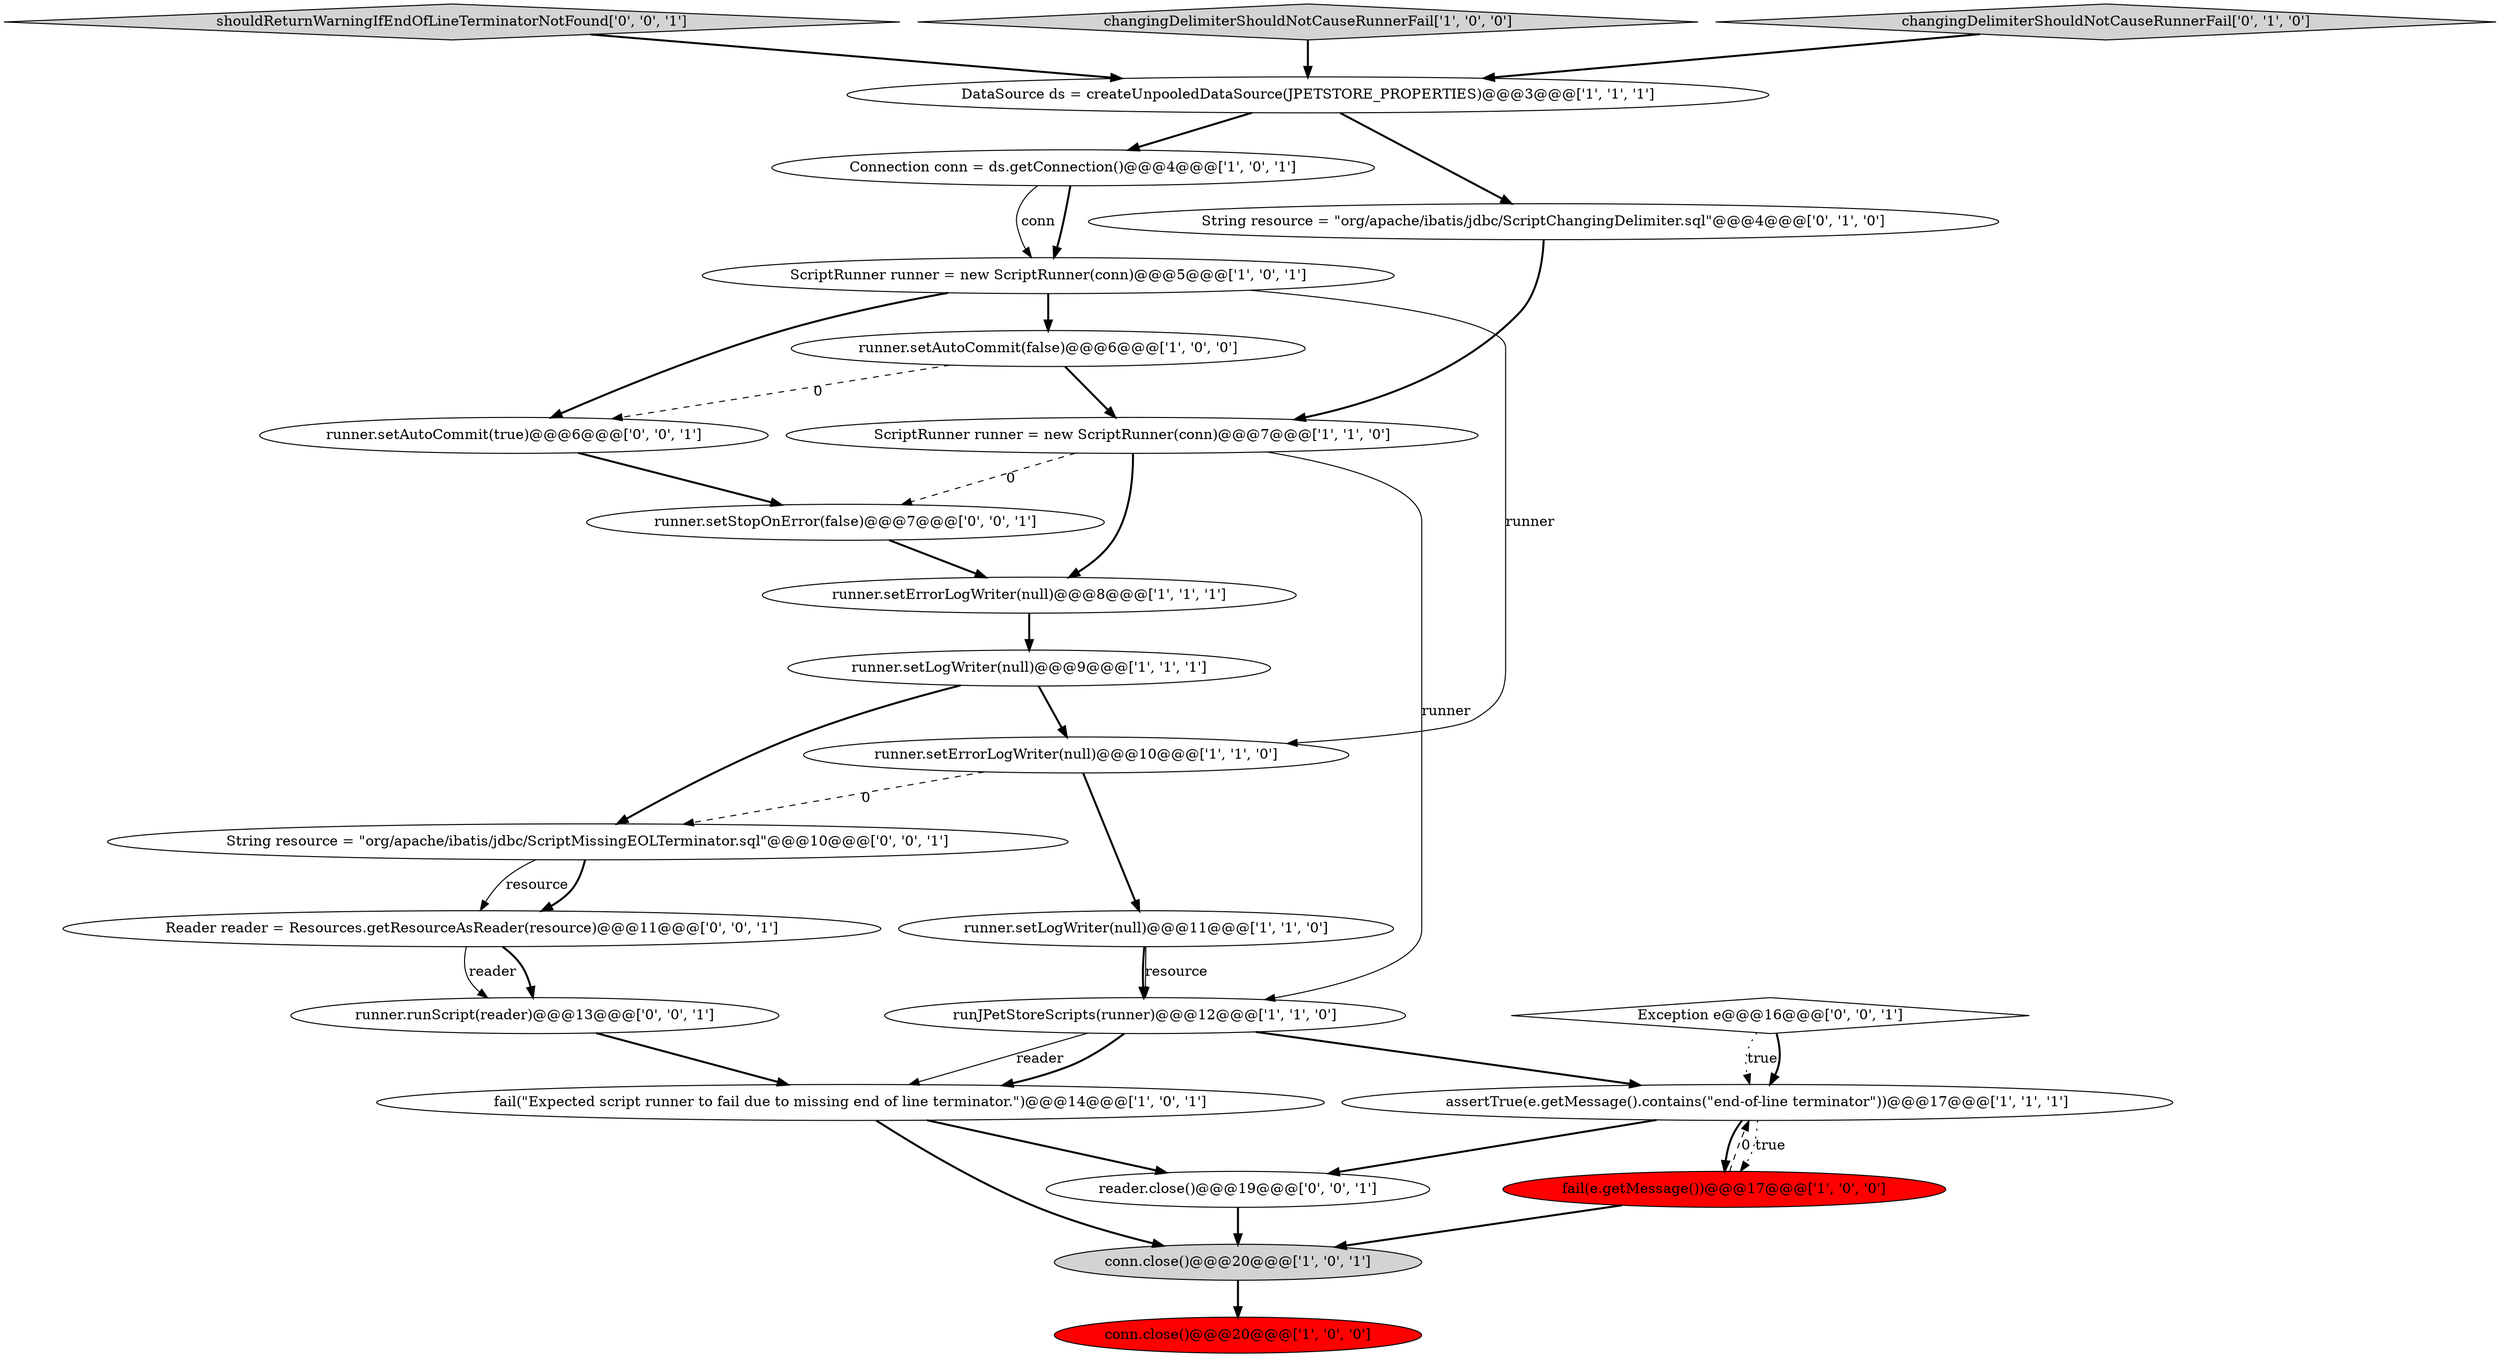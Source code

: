 digraph {
8 [style = filled, label = "runJPetStoreScripts(runner)@@@12@@@['1', '1', '0']", fillcolor = white, shape = ellipse image = "AAA0AAABBB1BBB"];
23 [style = filled, label = "String resource = \"org/apache/ibatis/jdbc/ScriptMissingEOLTerminator.sql\"@@@10@@@['0', '0', '1']", fillcolor = white, shape = ellipse image = "AAA0AAABBB3BBB"];
24 [style = filled, label = "Reader reader = Resources.getResourceAsReader(resource)@@@11@@@['0', '0', '1']", fillcolor = white, shape = ellipse image = "AAA0AAABBB3BBB"];
11 [style = filled, label = "runner.setErrorLogWriter(null)@@@8@@@['1', '1', '1']", fillcolor = white, shape = ellipse image = "AAA0AAABBB1BBB"];
2 [style = filled, label = "fail(\"Expected script runner to fail due to missing end of line terminator.\")@@@14@@@['1', '0', '1']", fillcolor = white, shape = ellipse image = "AAA0AAABBB1BBB"];
10 [style = filled, label = "runner.setLogWriter(null)@@@11@@@['1', '1', '0']", fillcolor = white, shape = ellipse image = "AAA0AAABBB1BBB"];
7 [style = filled, label = "runner.setLogWriter(null)@@@9@@@['1', '1', '1']", fillcolor = white, shape = ellipse image = "AAA0AAABBB1BBB"];
16 [style = filled, label = "String resource = \"org/apache/ibatis/jdbc/ScriptChangingDelimiter.sql\"@@@4@@@['0', '1', '0']", fillcolor = white, shape = ellipse image = "AAA0AAABBB2BBB"];
20 [style = filled, label = "shouldReturnWarningIfEndOfLineTerminatorNotFound['0', '0', '1']", fillcolor = lightgray, shape = diamond image = "AAA0AAABBB3BBB"];
9 [style = filled, label = "changingDelimiterShouldNotCauseRunnerFail['1', '0', '0']", fillcolor = lightgray, shape = diamond image = "AAA0AAABBB1BBB"];
5 [style = filled, label = "Connection conn = ds.getConnection()@@@4@@@['1', '0', '1']", fillcolor = white, shape = ellipse image = "AAA0AAABBB1BBB"];
19 [style = filled, label = "reader.close()@@@19@@@['0', '0', '1']", fillcolor = white, shape = ellipse image = "AAA0AAABBB3BBB"];
4 [style = filled, label = "DataSource ds = createUnpooledDataSource(JPETSTORE_PROPERTIES)@@@3@@@['1', '1', '1']", fillcolor = white, shape = ellipse image = "AAA0AAABBB1BBB"];
12 [style = filled, label = "runner.setErrorLogWriter(null)@@@10@@@['1', '1', '0']", fillcolor = white, shape = ellipse image = "AAA0AAABBB1BBB"];
14 [style = filled, label = "conn.close()@@@20@@@['1', '0', '0']", fillcolor = red, shape = ellipse image = "AAA1AAABBB1BBB"];
25 [style = filled, label = "runner.setStopOnError(false)@@@7@@@['0', '0', '1']", fillcolor = white, shape = ellipse image = "AAA0AAABBB3BBB"];
0 [style = filled, label = "ScriptRunner runner = new ScriptRunner(conn)@@@5@@@['1', '0', '1']", fillcolor = white, shape = ellipse image = "AAA0AAABBB1BBB"];
15 [style = filled, label = "fail(e.getMessage())@@@17@@@['1', '0', '0']", fillcolor = red, shape = ellipse image = "AAA1AAABBB1BBB"];
13 [style = filled, label = "assertTrue(e.getMessage().contains(\"end-of-line terminator\"))@@@17@@@['1', '1', '1']", fillcolor = white, shape = ellipse image = "AAA0AAABBB1BBB"];
18 [style = filled, label = "runner.runScript(reader)@@@13@@@['0', '0', '1']", fillcolor = white, shape = ellipse image = "AAA0AAABBB3BBB"];
1 [style = filled, label = "ScriptRunner runner = new ScriptRunner(conn)@@@7@@@['1', '1', '0']", fillcolor = white, shape = ellipse image = "AAA0AAABBB1BBB"];
17 [style = filled, label = "changingDelimiterShouldNotCauseRunnerFail['0', '1', '0']", fillcolor = lightgray, shape = diamond image = "AAA0AAABBB2BBB"];
22 [style = filled, label = "runner.setAutoCommit(true)@@@6@@@['0', '0', '1']", fillcolor = white, shape = ellipse image = "AAA0AAABBB3BBB"];
3 [style = filled, label = "conn.close()@@@20@@@['1', '0', '1']", fillcolor = lightgray, shape = ellipse image = "AAA0AAABBB1BBB"];
21 [style = filled, label = "Exception e@@@16@@@['0', '0', '1']", fillcolor = white, shape = diamond image = "AAA0AAABBB3BBB"];
6 [style = filled, label = "runner.setAutoCommit(false)@@@6@@@['1', '0', '0']", fillcolor = white, shape = ellipse image = "AAA0AAABBB1BBB"];
22->25 [style = bold, label=""];
2->19 [style = bold, label=""];
8->2 [style = solid, label="reader"];
12->23 [style = dashed, label="0"];
1->8 [style = solid, label="runner"];
0->6 [style = bold, label=""];
7->12 [style = bold, label=""];
9->4 [style = bold, label=""];
2->3 [style = bold, label=""];
3->14 [style = bold, label=""];
10->8 [style = solid, label="resource"];
0->12 [style = solid, label="runner"];
18->2 [style = bold, label=""];
15->3 [style = bold, label=""];
24->18 [style = bold, label=""];
6->22 [style = dashed, label="0"];
1->11 [style = bold, label=""];
20->4 [style = bold, label=""];
23->24 [style = solid, label="resource"];
6->1 [style = bold, label=""];
23->24 [style = bold, label=""];
12->10 [style = bold, label=""];
13->19 [style = bold, label=""];
10->8 [style = bold, label=""];
5->0 [style = bold, label=""];
8->2 [style = bold, label=""];
16->1 [style = bold, label=""];
5->0 [style = solid, label="conn"];
25->11 [style = bold, label=""];
0->22 [style = bold, label=""];
7->23 [style = bold, label=""];
15->13 [style = dashed, label="0"];
13->15 [style = dotted, label="true"];
21->13 [style = dotted, label="true"];
13->15 [style = bold, label=""];
1->25 [style = dashed, label="0"];
24->18 [style = solid, label="reader"];
4->5 [style = bold, label=""];
19->3 [style = bold, label=""];
17->4 [style = bold, label=""];
11->7 [style = bold, label=""];
4->16 [style = bold, label=""];
8->13 [style = bold, label=""];
21->13 [style = bold, label=""];
}
